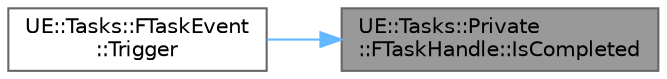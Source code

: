 digraph "UE::Tasks::Private::FTaskHandle::IsCompleted"
{
 // INTERACTIVE_SVG=YES
 // LATEX_PDF_SIZE
  bgcolor="transparent";
  edge [fontname=Helvetica,fontsize=10,labelfontname=Helvetica,labelfontsize=10];
  node [fontname=Helvetica,fontsize=10,shape=box,height=0.2,width=0.4];
  rankdir="RL";
  Node1 [id="Node000001",label="UE::Tasks::Private\l::FTaskHandle::IsCompleted",height=0.2,width=0.4,color="gray40", fillcolor="grey60", style="filled", fontcolor="black",tooltip=" "];
  Node1 -> Node2 [id="edge1_Node000001_Node000002",dir="back",color="steelblue1",style="solid",tooltip=" "];
  Node2 [id="Node000002",label="UE::Tasks::FTaskEvent\l::Trigger",height=0.2,width=0.4,color="grey40", fillcolor="white", style="filled",URL="$d4/dc6/classUE_1_1Tasks_1_1FTaskEvent.html#a4040dd7a281f3f4fce772935b80c96a6",tooltip=" "];
}
